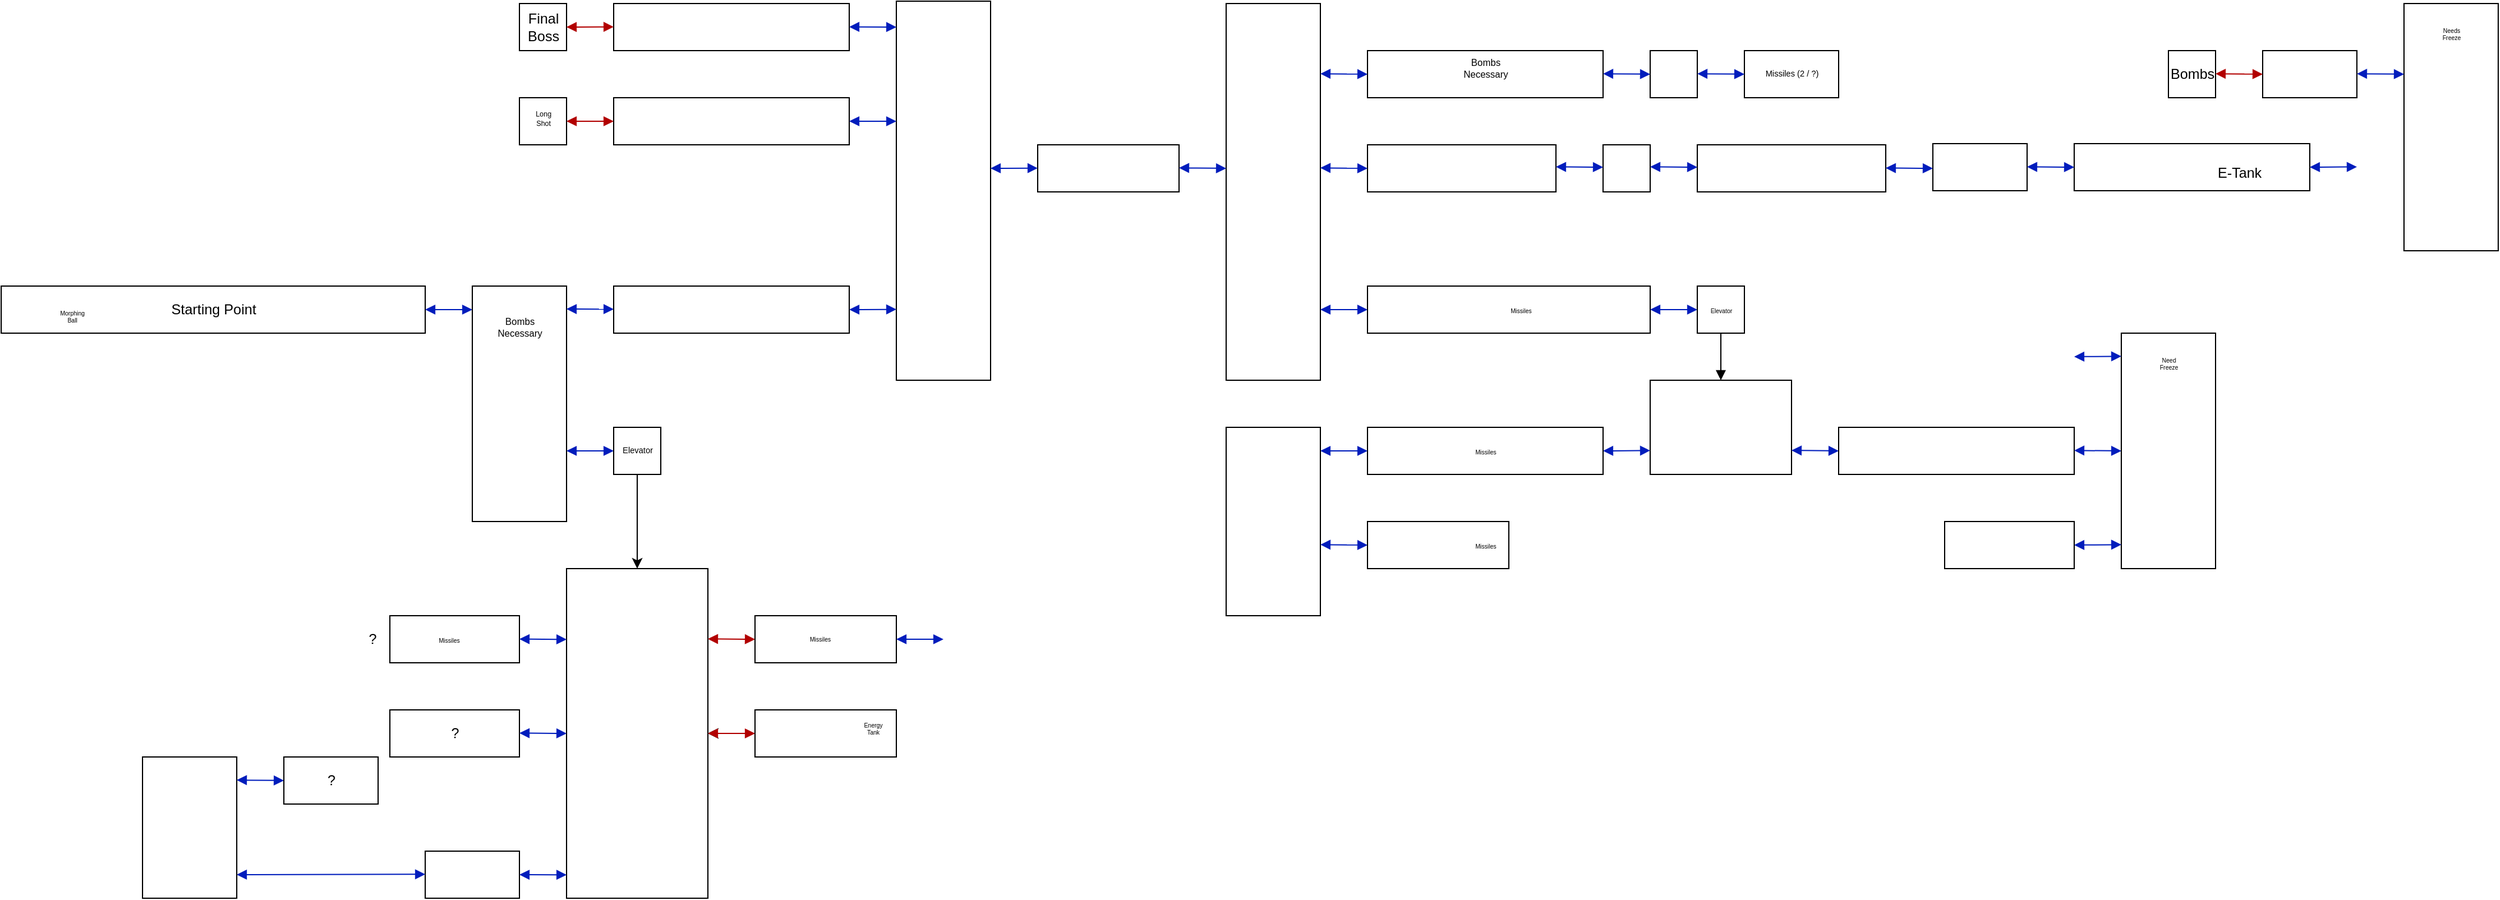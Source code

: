 <mxfile version="20.3.2" type="github">
  <diagram id="FSRKXp5SrvSa2qCFVjRG" name="Metroid">
    <mxGraphModel dx="434" dy="246" grid="1" gridSize="10" guides="1" tooltips="1" connect="1" arrows="1" fold="1" page="1" pageScale="1" pageWidth="850" pageHeight="1100" math="0" shadow="0">
      <root>
        <mxCell id="0" />
        <mxCell id="1" parent="0" />
        <mxCell id="ykDgBymT8O5fsXE6vLRA-67" value="" style="rounded=0;whiteSpace=wrap;html=1;align=left;" parent="1" vertex="1">
          <mxGeometry x="80" y="280" width="360" height="40" as="geometry" />
        </mxCell>
        <mxCell id="ykDgBymT8O5fsXE6vLRA-70" value="Starting Point" style="text;html=1;align=center;verticalAlign=middle;resizable=0;points=[];autosize=1;strokeColor=none;fillColor=none;" parent="1" vertex="1">
          <mxGeometry x="210" y="285" width="100" height="30" as="geometry" />
        </mxCell>
        <mxCell id="ykDgBymT8O5fsXE6vLRA-74" value="" style="endArrow=block;startArrow=block;endFill=1;startFill=1;html=1;rounded=0;jumpSize=6;fillColor=#0050ef;strokeColor=#001DBC;" parent="1" edge="1">
          <mxGeometry width="160" relative="1" as="geometry">
            <mxPoint x="440" y="300" as="sourcePoint" />
            <mxPoint x="480" y="300" as="targetPoint" />
          </mxGeometry>
        </mxCell>
        <mxCell id="ykDgBymT8O5fsXE6vLRA-82" value="" style="rounded=0;whiteSpace=wrap;html=1;" parent="1" vertex="1">
          <mxGeometry x="480" y="280" width="80" height="200" as="geometry" />
        </mxCell>
        <mxCell id="ykDgBymT8O5fsXE6vLRA-83" value="" style="endArrow=block;startArrow=block;endFill=1;startFill=1;html=1;rounded=0;jumpSize=6;fillColor=#0050ef;strokeColor=#001DBC;" parent="1" target="ykDgBymT8O5fsXE6vLRA-84" edge="1">
          <mxGeometry width="160" relative="1" as="geometry">
            <mxPoint x="560" y="299.5" as="sourcePoint" />
            <mxPoint x="580" y="300" as="targetPoint" />
          </mxGeometry>
        </mxCell>
        <mxCell id="ykDgBymT8O5fsXE6vLRA-84" value="" style="html=1;" parent="1" vertex="1">
          <mxGeometry x="600" y="280" width="200" height="40" as="geometry" />
        </mxCell>
        <mxCell id="ykDgBymT8O5fsXE6vLRA-86" value="" style="html=1;" parent="1" vertex="1">
          <mxGeometry x="840" y="38" width="80" height="322" as="geometry" />
        </mxCell>
        <mxCell id="ykDgBymT8O5fsXE6vLRA-91" value="" style="html=1;" parent="1" vertex="1">
          <mxGeometry x="600" y="40" width="200" height="40" as="geometry" />
        </mxCell>
        <mxCell id="ykDgBymT8O5fsXE6vLRA-93" value="" style="html=1;" parent="1" vertex="1">
          <mxGeometry x="600" y="120" width="200" height="40" as="geometry" />
        </mxCell>
        <mxCell id="ykDgBymT8O5fsXE6vLRA-95" value="" style="html=1;" parent="1" vertex="1">
          <mxGeometry x="960" y="160" width="120" height="40" as="geometry" />
        </mxCell>
        <mxCell id="ykDgBymT8O5fsXE6vLRA-97" value="" style="html=1;" parent="1" vertex="1">
          <mxGeometry x="1120" y="40" width="80" height="320" as="geometry" />
        </mxCell>
        <mxCell id="ykDgBymT8O5fsXE6vLRA-99" value="" style="endArrow=block;startArrow=block;endFill=1;startFill=1;html=1;rounded=0;jumpSize=6;fillColor=#0050ef;strokeColor=#001DBC;entryX=0;entryY=0.5;entryDx=0;entryDy=0;" parent="1" target="ykDgBymT8O5fsXE6vLRA-100" edge="1">
          <mxGeometry width="160" relative="1" as="geometry">
            <mxPoint x="1200" y="300" as="sourcePoint" />
            <mxPoint x="1220" y="300" as="targetPoint" />
          </mxGeometry>
        </mxCell>
        <mxCell id="ykDgBymT8O5fsXE6vLRA-100" value="" style="html=1;" parent="1" vertex="1">
          <mxGeometry x="1240" y="280" width="240" height="40" as="geometry" />
        </mxCell>
        <mxCell id="ykDgBymT8O5fsXE6vLRA-101" value="Missiles" style="text;html=1;align=center;verticalAlign=middle;resizable=0;points=[];autosize=1;strokeColor=none;fillColor=none;fontSize=5;" parent="1" vertex="1">
          <mxGeometry x="1350" y="290" width="40" height="20" as="geometry" />
        </mxCell>
        <mxCell id="ykDgBymT8O5fsXE6vLRA-108" value="" style="html=1;" parent="1" vertex="1">
          <mxGeometry x="1240" y="80" width="200" height="40" as="geometry" />
        </mxCell>
        <mxCell id="ykDgBymT8O5fsXE6vLRA-109" value="Bombs &lt;br style=&quot;font-size: 8px;&quot;&gt;Necessary" style="text;html=1;align=center;verticalAlign=middle;resizable=0;points=[];autosize=1;strokeColor=none;fillColor=none;fontSize=8;" parent="1" vertex="1">
          <mxGeometry x="1310" y="80" width="60" height="30" as="geometry" />
        </mxCell>
        <mxCell id="ykDgBymT8O5fsXE6vLRA-110" value="" style="html=1;fontSize=8;" parent="1" vertex="1">
          <mxGeometry x="1240" y="160" width="160" height="40" as="geometry" />
        </mxCell>
        <mxCell id="ykDgBymT8O5fsXE6vLRA-112" value="" style="html=1;fontSize=8;" parent="1" vertex="1">
          <mxGeometry x="1440" y="160" width="40" height="40" as="geometry" />
        </mxCell>
        <mxCell id="ykDgBymT8O5fsXE6vLRA-115" value="" style="html=1;fontSize=8;" parent="1" vertex="1">
          <mxGeometry x="1520" y="160" width="160" height="40" as="geometry" />
        </mxCell>
        <mxCell id="ykDgBymT8O5fsXE6vLRA-117" value="" style="html=1;fontSize=8;" parent="1" vertex="1">
          <mxGeometry x="520" y="120" width="40" height="40" as="geometry" />
        </mxCell>
        <mxCell id="ykDgBymT8O5fsXE6vLRA-118" value="Long&lt;br style=&quot;font-size: 6px;&quot;&gt;Shot" style="text;html=1;align=center;verticalAlign=middle;resizable=0;points=[];autosize=1;strokeColor=none;fillColor=none;fontSize=6;" parent="1" vertex="1">
          <mxGeometry x="520" y="123" width="40" height="30" as="geometry" />
        </mxCell>
        <mxCell id="pubjrbatSM35sfyGwnmm-1" value="Bombs &lt;br style=&quot;font-size: 8px;&quot;&gt;Necessary" style="text;html=1;align=center;verticalAlign=middle;resizable=0;points=[];autosize=1;strokeColor=none;fillColor=none;fontSize=8;" parent="1" vertex="1">
          <mxGeometry x="490" y="300" width="60" height="30" as="geometry" />
        </mxCell>
        <mxCell id="pubjrbatSM35sfyGwnmm-3" value="" style="html=1;" parent="1" vertex="1">
          <mxGeometry x="1720" y="159" width="80" height="40" as="geometry" />
        </mxCell>
        <mxCell id="pubjrbatSM35sfyGwnmm-5" value="" style="html=1;" parent="1" vertex="1">
          <mxGeometry x="1840" y="159" width="200" height="40" as="geometry" />
        </mxCell>
        <mxCell id="pubjrbatSM35sfyGwnmm-6" value="Final &lt;br&gt;Boss" style="html=1;absoluteArcSize=0;" parent="1" vertex="1">
          <mxGeometry x="520" y="40" width="40" height="40" as="geometry" />
        </mxCell>
        <mxCell id="pubjrbatSM35sfyGwnmm-7" value="E-Tank" style="text;html=1;align=center;verticalAlign=middle;resizable=0;points=[];autosize=1;strokeColor=none;fillColor=none;" parent="1" vertex="1">
          <mxGeometry x="1950" y="169" width="60" height="30" as="geometry" />
        </mxCell>
        <mxCell id="pubjrbatSM35sfyGwnmm-10" value="" style="html=1;" parent="1" vertex="1">
          <mxGeometry x="2120" y="40" width="80" height="210" as="geometry" />
        </mxCell>
        <mxCell id="pubjrbatSM35sfyGwnmm-13" value="" style="html=1;" parent="1" vertex="1">
          <mxGeometry x="2000" y="80" width="80" height="40" as="geometry" />
        </mxCell>
        <mxCell id="pubjrbatSM35sfyGwnmm-14" value="Bombs" style="html=1;" parent="1" vertex="1">
          <mxGeometry x="1920" y="80" width="40" height="40" as="geometry" />
        </mxCell>
        <mxCell id="pubjrbatSM35sfyGwnmm-18" value="" style="html=1;fontSize=7;" parent="1" vertex="1">
          <mxGeometry x="1480" y="80" width="40" height="40" as="geometry" />
        </mxCell>
        <mxCell id="pubjrbatSM35sfyGwnmm-22" value="Missiles (2 / ?)" style="html=1;fontSize=7;" parent="1" vertex="1">
          <mxGeometry x="1560" y="80" width="80" height="40" as="geometry" />
        </mxCell>
        <mxCell id="pubjrbatSM35sfyGwnmm-23" value="" style="endArrow=block;startArrow=block;endFill=1;startFill=1;html=1;rounded=0;fontSize=7;fillColor=#0050ef;strokeColor=#001DBC;entryX=0;entryY=0.5;entryDx=0;entryDy=0;exitX=1;exitY=0.7;exitDx=0;exitDy=0;exitPerimeter=0;" parent="1" source="ykDgBymT8O5fsXE6vLRA-82" target="pubjrbatSM35sfyGwnmm-24" edge="1">
          <mxGeometry width="160" relative="1" as="geometry">
            <mxPoint x="580" y="420" as="sourcePoint" />
            <mxPoint x="580" y="420" as="targetPoint" />
          </mxGeometry>
        </mxCell>
        <mxCell id="pubjrbatSM35sfyGwnmm-24" value="Elevator" style="html=1;fontSize=7;" parent="1" vertex="1">
          <mxGeometry x="600" y="400" width="40" height="40" as="geometry" />
        </mxCell>
        <mxCell id="pubjrbatSM35sfyGwnmm-27" value="" style="edgeStyle=orthogonalEdgeStyle;rounded=0;jumpSize=6;orthogonalLoop=1;jettySize=auto;html=1;exitX=0.5;exitY=1;exitDx=0;exitDy=0;entryX=0.5;entryY=0;entryDx=0;entryDy=0;" parent="1" source="pubjrbatSM35sfyGwnmm-24" target="pubjrbatSM35sfyGwnmm-28" edge="1">
          <mxGeometry relative="1" as="geometry">
            <mxPoint x="609.6" y="510" as="sourcePoint" />
            <mxPoint x="609.6" y="530" as="targetPoint" />
          </mxGeometry>
        </mxCell>
        <mxCell id="pubjrbatSM35sfyGwnmm-28" value="" style="html=1;fontSize=7;" parent="1" vertex="1">
          <mxGeometry x="560" y="520" width="120" height="280" as="geometry" />
        </mxCell>
        <mxCell id="pubjrbatSM35sfyGwnmm-30" value="" style="endArrow=block;startArrow=block;endFill=1;startFill=1;html=1;rounded=0;fontSize=7;fillColor=#e51400;strokeColor=#B20000;entryX=0;entryY=0.5;entryDx=0;entryDy=0;" parent="1" target="sY0v4tnTx304ZdgRRmDI-1" edge="1">
          <mxGeometry width="160" relative="1" as="geometry">
            <mxPoint x="680" y="579.71" as="sourcePoint" />
            <mxPoint x="710" y="580" as="targetPoint" />
          </mxGeometry>
        </mxCell>
        <mxCell id="pubjrbatSM35sfyGwnmm-31" value="" style="html=1;fontSize=7;" parent="1" vertex="1">
          <mxGeometry x="410" y="560" width="110" height="40" as="geometry" />
        </mxCell>
        <mxCell id="pubjrbatSM35sfyGwnmm-32" value="Missiles" style="text;html=1;align=center;verticalAlign=middle;resizable=0;points=[];autosize=1;strokeColor=none;fillColor=none;fontSize=5;" parent="1" vertex="1">
          <mxGeometry x="440" y="570" width="40" height="20" as="geometry" />
        </mxCell>
        <mxCell id="sY0v4tnTx304ZdgRRmDI-1" value="" style="html=1;" parent="1" vertex="1">
          <mxGeometry x="720" y="560" width="120" height="40" as="geometry" />
        </mxCell>
        <mxCell id="sY0v4tnTx304ZdgRRmDI-2" value="&lt;font style=&quot;font-size: 5px;&quot;&gt;Missiles&lt;/font&gt;" style="text;html=1;align=center;verticalAlign=middle;resizable=0;points=[];autosize=1;strokeColor=none;fillColor=none;fontSize=3;" parent="1" vertex="1">
          <mxGeometry x="755" y="570" width="40" height="20" as="geometry" />
        </mxCell>
        <mxCell id="ykDgBymT8O5fsXE6vLRA-85" value="" style="endArrow=block;startArrow=block;endFill=1;startFill=1;html=1;rounded=0;jumpSize=6;fillColor=#0050ef;strokeColor=#001DBC;entryX=0;entryY=0.813;entryDx=0;entryDy=0;entryPerimeter=0;" parent="1" source="ykDgBymT8O5fsXE6vLRA-84" target="ykDgBymT8O5fsXE6vLRA-86" edge="1">
          <mxGeometry width="160" relative="1" as="geometry">
            <mxPoint x="800" y="299.64" as="sourcePoint" />
            <mxPoint x="820" y="240" as="targetPoint" />
            <Array as="points">
              <mxPoint x="810" y="300" />
            </Array>
          </mxGeometry>
        </mxCell>
        <mxCell id="sY0v4tnTx304ZdgRRmDI-6" value="" style="endArrow=block;startArrow=block;endFill=1;startFill=1;html=1;rounded=0;fontSize=5;fillColor=#e51400;strokeColor=#B20000;" parent="1" edge="1">
          <mxGeometry width="160" relative="1" as="geometry">
            <mxPoint x="560" y="140" as="sourcePoint" />
            <mxPoint x="600" y="140" as="targetPoint" />
          </mxGeometry>
        </mxCell>
        <mxCell id="sY0v4tnTx304ZdgRRmDI-7" value="" style="endArrow=block;startArrow=block;endFill=1;startFill=1;html=1;rounded=0;fontSize=5;fillColor=#0050ef;strokeColor=#001DBC;" parent="1" edge="1">
          <mxGeometry width="160" relative="1" as="geometry">
            <mxPoint x="920" y="180" as="sourcePoint" />
            <mxPoint x="960" y="179.83" as="targetPoint" />
          </mxGeometry>
        </mxCell>
        <mxCell id="sY0v4tnTx304ZdgRRmDI-8" value="" style="endArrow=block;startArrow=block;endFill=1;startFill=1;html=1;rounded=0;fontSize=5;fillColor=#0050ef;strokeColor=#001DBC;" parent="1" edge="1">
          <mxGeometry width="160" relative="1" as="geometry">
            <mxPoint x="800" y="140" as="sourcePoint" />
            <mxPoint x="840" y="140" as="targetPoint" />
          </mxGeometry>
        </mxCell>
        <mxCell id="sY0v4tnTx304ZdgRRmDI-10" value="" style="endArrow=block;startArrow=block;endFill=1;startFill=1;html=1;rounded=0;fontSize=5;fillColor=#0050ef;strokeColor=#001DBC;" parent="1" edge="1">
          <mxGeometry width="160" relative="1" as="geometry">
            <mxPoint x="800" y="59.83" as="sourcePoint" />
            <mxPoint x="840" y="60" as="targetPoint" />
          </mxGeometry>
        </mxCell>
        <mxCell id="sY0v4tnTx304ZdgRRmDI-12" value="" style="endArrow=block;startArrow=block;endFill=1;startFill=1;html=1;rounded=0;fontSize=5;fillColor=#e51400;strokeColor=#B20000;exitX=1;exitY=0.5;exitDx=0;exitDy=0;" parent="1" source="pubjrbatSM35sfyGwnmm-6" edge="1">
          <mxGeometry width="160" relative="1" as="geometry">
            <mxPoint x="520" y="60" as="sourcePoint" />
            <mxPoint x="600" y="59.83" as="targetPoint" />
          </mxGeometry>
        </mxCell>
        <mxCell id="sY0v4tnTx304ZdgRRmDI-14" value="" style="endArrow=block;startArrow=block;endFill=1;startFill=1;html=1;rounded=0;fontSize=5;fillColor=#0050ef;strokeColor=#001DBC;" parent="1" edge="1">
          <mxGeometry width="160" relative="1" as="geometry">
            <mxPoint x="520" y="579.83" as="sourcePoint" />
            <mxPoint x="560" y="580.17" as="targetPoint" />
          </mxGeometry>
        </mxCell>
        <mxCell id="sY0v4tnTx304ZdgRRmDI-17" value="" style="html=1;fontSize=10;" parent="1" vertex="1">
          <mxGeometry x="410" y="640" width="110" height="40" as="geometry" />
        </mxCell>
        <mxCell id="sY0v4tnTx304ZdgRRmDI-18" value="" style="endArrow=block;startArrow=block;endFill=1;startFill=1;html=1;rounded=0;fontSize=10;fillColor=#0050ef;strokeColor=#001DBC;" parent="1" edge="1">
          <mxGeometry width="160" relative="1" as="geometry">
            <mxPoint x="520" y="659.71" as="sourcePoint" />
            <mxPoint x="560" y="660" as="targetPoint" />
          </mxGeometry>
        </mxCell>
        <mxCell id="sY0v4tnTx304ZdgRRmDI-21" value="" style="edgeStyle=none;rounded=0;orthogonalLoop=1;jettySize=auto;html=1;fontSize=10;" parent="1" source="sY0v4tnTx304ZdgRRmDI-19" target="pubjrbatSM35sfyGwnmm-28" edge="1">
          <mxGeometry relative="1" as="geometry" />
        </mxCell>
        <mxCell id="sY0v4tnTx304ZdgRRmDI-19" value="" style="html=1;fontSize=10;" parent="1" vertex="1">
          <mxGeometry x="720" y="640" width="120" height="40" as="geometry" />
        </mxCell>
        <mxCell id="sY0v4tnTx304ZdgRRmDI-20" value="" style="endArrow=block;startArrow=block;endFill=1;startFill=1;html=1;rounded=0;fontSize=10;fillColor=#e51400;strokeColor=#B20000;" parent="1" edge="1">
          <mxGeometry width="160" relative="1" as="geometry">
            <mxPoint x="680" y="660" as="sourcePoint" />
            <mxPoint x="720" y="660" as="targetPoint" />
          </mxGeometry>
        </mxCell>
        <mxCell id="sY0v4tnTx304ZdgRRmDI-22" value="Energy&lt;br style=&quot;font-size: 5px;&quot;&gt;Tank" style="text;html=1;align=center;verticalAlign=middle;resizable=0;points=[];autosize=1;strokeColor=none;fillColor=none;fontSize=5;" parent="1" vertex="1">
          <mxGeometry x="800" y="640" width="40" height="30" as="geometry" />
        </mxCell>
        <mxCell id="sY0v4tnTx304ZdgRRmDI-24" value="" style="html=1;fontSize=5;" parent="1" vertex="1">
          <mxGeometry x="440" y="760" width="80" height="40" as="geometry" />
        </mxCell>
        <mxCell id="sY0v4tnTx304ZdgRRmDI-26" value="" style="endArrow=block;startArrow=block;endFill=1;startFill=1;html=1;rounded=0;fontSize=5;fillColor=#0050ef;strokeColor=#001DBC;" parent="1" edge="1">
          <mxGeometry width="160" relative="1" as="geometry">
            <mxPoint x="520" y="780" as="sourcePoint" />
            <mxPoint x="560" y="780.14" as="targetPoint" />
          </mxGeometry>
        </mxCell>
        <mxCell id="sY0v4tnTx304ZdgRRmDI-27" value="" style="endArrow=block;startArrow=block;endFill=1;startFill=1;html=1;rounded=0;fontSize=5;fillColor=#0050ef;strokeColor=#001DBC;exitX=1;exitY=0.833;exitDx=0;exitDy=0;exitPerimeter=0;" parent="1" source="ePbxnIUEoKC8PJjRoNOl-2" edge="1">
          <mxGeometry width="160" relative="1" as="geometry">
            <mxPoint x="400" y="779.79" as="sourcePoint" />
            <mxPoint x="440" y="779.62" as="targetPoint" />
          </mxGeometry>
        </mxCell>
        <mxCell id="sY0v4tnTx304ZdgRRmDI-28" value="" style="endArrow=block;startArrow=block;endFill=1;startFill=1;html=1;rounded=0;fontSize=5;fillColor=#0050ef;strokeColor=#001DBC;" parent="1" edge="1">
          <mxGeometry width="160" relative="1" as="geometry">
            <mxPoint x="1080" y="179.62" as="sourcePoint" />
            <mxPoint x="1120" y="180" as="targetPoint" />
          </mxGeometry>
        </mxCell>
        <mxCell id="sY0v4tnTx304ZdgRRmDI-29" value="" style="endArrow=block;startArrow=block;endFill=1;startFill=1;html=1;rounded=0;fontSize=5;fillColor=#0050ef;strokeColor=#001DBC;" parent="1" edge="1">
          <mxGeometry width="160" relative="1" as="geometry">
            <mxPoint x="1200" y="179.62" as="sourcePoint" />
            <mxPoint x="1240" y="180" as="targetPoint" />
          </mxGeometry>
        </mxCell>
        <mxCell id="sY0v4tnTx304ZdgRRmDI-30" value="" style="endArrow=block;startArrow=block;endFill=1;startFill=1;html=1;rounded=0;fontSize=5;fillColor=#0050ef;strokeColor=#001DBC;" parent="1" edge="1">
          <mxGeometry width="160" relative="1" as="geometry">
            <mxPoint x="1480" y="300" as="sourcePoint" />
            <mxPoint x="1520" y="300" as="targetPoint" />
          </mxGeometry>
        </mxCell>
        <mxCell id="sY0v4tnTx304ZdgRRmDI-31" value="" style="html=1;fontSize=5;" parent="1" vertex="1">
          <mxGeometry x="1520" y="280" width="40" height="40" as="geometry" />
        </mxCell>
        <mxCell id="sY0v4tnTx304ZdgRRmDI-32" value="Elevator" style="text;html=1;align=center;verticalAlign=middle;resizable=0;points=[];autosize=1;strokeColor=none;fillColor=none;fontSize=5;" parent="1" vertex="1">
          <mxGeometry x="1520" y="290" width="40" height="20" as="geometry" />
        </mxCell>
        <mxCell id="sY0v4tnTx304ZdgRRmDI-34" value="" style="endArrow=block;endFill=1;html=1;edgeStyle=orthogonalEdgeStyle;align=left;verticalAlign=top;rounded=0;fontSize=5;" parent="1" edge="1">
          <mxGeometry x="-1" relative="1" as="geometry">
            <mxPoint x="1540" y="320" as="sourcePoint" />
            <mxPoint x="1540" y="360" as="targetPoint" />
            <Array as="points">
              <mxPoint x="1540" y="360" />
              <mxPoint x="1540" y="360" />
            </Array>
          </mxGeometry>
        </mxCell>
        <mxCell id="sY0v4tnTx304ZdgRRmDI-36" value="" style="html=1;fontSize=5;" parent="1" vertex="1">
          <mxGeometry x="1480" y="360" width="120" height="80" as="geometry" />
        </mxCell>
        <mxCell id="sY0v4tnTx304ZdgRRmDI-37" value="" style="endArrow=block;startArrow=block;endFill=1;startFill=1;html=1;rounded=0;fontSize=5;fillColor=#0050ef;strokeColor=#001DBC;" parent="1" edge="1">
          <mxGeometry width="160" relative="1" as="geometry">
            <mxPoint x="1440" y="420" as="sourcePoint" />
            <mxPoint x="1480" y="419.73" as="targetPoint" />
          </mxGeometry>
        </mxCell>
        <mxCell id="sY0v4tnTx304ZdgRRmDI-38" value="" style="endArrow=block;startArrow=block;endFill=1;startFill=1;html=1;rounded=0;fontSize=5;fillColor=#0050ef;strokeColor=#001DBC;" parent="1" edge="1">
          <mxGeometry width="160" relative="1" as="geometry">
            <mxPoint x="1600" y="419.6" as="sourcePoint" />
            <mxPoint x="1640" y="420" as="targetPoint" />
          </mxGeometry>
        </mxCell>
        <mxCell id="sY0v4tnTx304ZdgRRmDI-39" value="" style="html=1;fontSize=5;" parent="1" vertex="1">
          <mxGeometry x="1240" y="400" width="200" height="40" as="geometry" />
        </mxCell>
        <mxCell id="sY0v4tnTx304ZdgRRmDI-40" value="Missiles" style="text;html=1;align=center;verticalAlign=middle;resizable=0;points=[];autosize=1;strokeColor=none;fillColor=none;fontSize=5;" parent="1" vertex="1">
          <mxGeometry x="1320" y="410" width="40" height="20" as="geometry" />
        </mxCell>
        <mxCell id="sY0v4tnTx304ZdgRRmDI-43" value="" style="endArrow=block;startArrow=block;endFill=1;startFill=1;html=1;rounded=0;fontSize=5;entryX=0;entryY=0.5;entryDx=0;entryDy=0;fillColor=#0050ef;strokeColor=#001DBC;" parent="1" target="sY0v4tnTx304ZdgRRmDI-39" edge="1">
          <mxGeometry width="160" relative="1" as="geometry">
            <mxPoint x="1200" y="420" as="sourcePoint" />
            <mxPoint x="1182.222" y="440" as="targetPoint" />
          </mxGeometry>
        </mxCell>
        <mxCell id="sY0v4tnTx304ZdgRRmDI-45" value="" style="html=1;fontSize=5;" parent="1" vertex="1">
          <mxGeometry x="1120" y="400" width="80" height="160" as="geometry" />
        </mxCell>
        <mxCell id="sY0v4tnTx304ZdgRRmDI-46" value="" style="endArrow=block;startArrow=block;endFill=1;startFill=1;html=1;rounded=0;fontSize=5;fillColor=#0050ef;strokeColor=#001DBC;" parent="1" edge="1">
          <mxGeometry width="160" relative="1" as="geometry">
            <mxPoint x="1200" y="499.67" as="sourcePoint" />
            <mxPoint x="1240" y="500" as="targetPoint" />
          </mxGeometry>
        </mxCell>
        <mxCell id="sY0v4tnTx304ZdgRRmDI-47" value="" style="html=1;fontSize=5;" parent="1" vertex="1">
          <mxGeometry x="1240" y="480" width="120" height="40" as="geometry" />
        </mxCell>
        <mxCell id="sY0v4tnTx304ZdgRRmDI-48" value="Missiles" style="text;html=1;align=center;verticalAlign=middle;resizable=0;points=[];autosize=1;strokeColor=none;fillColor=none;fontSize=5;" parent="1" vertex="1">
          <mxGeometry x="1320" y="490" width="40" height="20" as="geometry" />
        </mxCell>
        <mxCell id="sY0v4tnTx304ZdgRRmDI-49" value="" style="html=1;fontSize=5;" parent="1" vertex="1">
          <mxGeometry x="1640" y="400" width="200" height="40" as="geometry" />
        </mxCell>
        <mxCell id="sY0v4tnTx304ZdgRRmDI-50" value="" style="endArrow=block;startArrow=block;endFill=1;startFill=1;html=1;rounded=0;fontSize=5;fillColor=#0050ef;strokeColor=#001DBC;" parent="1" edge="1">
          <mxGeometry width="160" relative="1" as="geometry">
            <mxPoint x="1840" y="419.67" as="sourcePoint" />
            <mxPoint x="1880" y="420" as="targetPoint" />
          </mxGeometry>
        </mxCell>
        <mxCell id="sY0v4tnTx304ZdgRRmDI-51" value="" style="html=1;fontSize=5;" parent="1" vertex="1">
          <mxGeometry x="1880" y="320" width="80" height="200" as="geometry" />
        </mxCell>
        <mxCell id="sY0v4tnTx304ZdgRRmDI-52" value="" style="endArrow=block;startArrow=block;endFill=1;startFill=1;html=1;rounded=0;fontSize=5;fillColor=#0050ef;strokeColor=#001DBC;" parent="1" edge="1">
          <mxGeometry width="160" relative="1" as="geometry">
            <mxPoint x="1840" y="500" as="sourcePoint" />
            <mxPoint x="1880" y="499.67" as="targetPoint" />
          </mxGeometry>
        </mxCell>
        <mxCell id="sY0v4tnTx304ZdgRRmDI-53" value="" style="html=1;fontSize=5;" parent="1" vertex="1">
          <mxGeometry x="1730" y="480" width="110" height="40" as="geometry" />
        </mxCell>
        <mxCell id="sY0v4tnTx304ZdgRRmDI-56" value="Need&lt;br&gt;Freeze" style="text;html=1;align=center;verticalAlign=middle;resizable=0;points=[];autosize=1;strokeColor=none;fillColor=none;fontSize=5;" parent="1" vertex="1">
          <mxGeometry x="1900" y="330" width="40" height="30" as="geometry" />
        </mxCell>
        <mxCell id="sY0v4tnTx304ZdgRRmDI-57" value="" style="endArrow=block;startArrow=block;endFill=1;startFill=1;html=1;rounded=0;fontSize=5;fillColor=#0050ef;strokeColor=#001DBC;" parent="1" edge="1">
          <mxGeometry width="160" relative="1" as="geometry">
            <mxPoint x="1840" y="340" as="sourcePoint" />
            <mxPoint x="1880" y="339.67" as="targetPoint" />
          </mxGeometry>
        </mxCell>
        <mxCell id="sY0v4tnTx304ZdgRRmDI-58" value="Morphing&lt;br&gt;Ball" style="text;html=1;align=center;verticalAlign=middle;resizable=0;points=[];autosize=1;strokeColor=none;fillColor=none;fontSize=5;" parent="1" vertex="1">
          <mxGeometry x="120" y="290" width="40" height="30" as="geometry" />
        </mxCell>
        <mxCell id="sY0v4tnTx304ZdgRRmDI-60" value="" style="endArrow=block;startArrow=block;endFill=1;startFill=1;html=1;rounded=0;fontSize=5;fillColor=#0050ef;strokeColor=#001DBC;" parent="1" edge="1">
          <mxGeometry width="160" relative="1" as="geometry">
            <mxPoint x="1200" y="99.66" as="sourcePoint" />
            <mxPoint x="1240" y="100" as="targetPoint" />
          </mxGeometry>
        </mxCell>
        <mxCell id="sY0v4tnTx304ZdgRRmDI-61" value="" style="endArrow=block;startArrow=block;endFill=1;startFill=1;html=1;rounded=0;fontSize=5;fillColor=#0050ef;strokeColor=#001DBC;" parent="1" edge="1">
          <mxGeometry width="160" relative="1" as="geometry">
            <mxPoint x="1440" y="99.66" as="sourcePoint" />
            <mxPoint x="1480" y="100" as="targetPoint" />
          </mxGeometry>
        </mxCell>
        <mxCell id="sY0v4tnTx304ZdgRRmDI-62" value="" style="endArrow=block;startArrow=block;endFill=1;startFill=1;html=1;rounded=0;fontSize=5;fillColor=#0050ef;strokeColor=#001DBC;" parent="1" edge="1">
          <mxGeometry width="160" relative="1" as="geometry">
            <mxPoint x="1520" y="99.66" as="sourcePoint" />
            <mxPoint x="1560" y="100" as="targetPoint" />
          </mxGeometry>
        </mxCell>
        <mxCell id="sY0v4tnTx304ZdgRRmDI-63" value="" style="endArrow=block;startArrow=block;endFill=1;startFill=1;html=1;rounded=0;fontSize=5;entryX=0;entryY=0.5;entryDx=0;entryDy=0;fillColor=#e51400;strokeColor=#B20000;" parent="1" target="pubjrbatSM35sfyGwnmm-13" edge="1">
          <mxGeometry width="160" relative="1" as="geometry">
            <mxPoint x="1960" y="99.66" as="sourcePoint" />
            <mxPoint x="2120" y="99.66" as="targetPoint" />
          </mxGeometry>
        </mxCell>
        <mxCell id="sY0v4tnTx304ZdgRRmDI-65" value="" style="endArrow=block;startArrow=block;endFill=1;startFill=1;html=1;rounded=0;fontSize=5;fillColor=#0050ef;strokeColor=#001DBC;" parent="1" edge="1">
          <mxGeometry width="160" relative="1" as="geometry">
            <mxPoint x="2080" y="99.66" as="sourcePoint" />
            <mxPoint x="2120" y="100" as="targetPoint" />
          </mxGeometry>
        </mxCell>
        <mxCell id="sY0v4tnTx304ZdgRRmDI-67" value="Needs&lt;br&gt;Freeze" style="text;html=1;align=center;verticalAlign=middle;resizable=0;points=[];autosize=1;strokeColor=none;fillColor=none;fontSize=5;" parent="1" vertex="1">
          <mxGeometry x="2140" y="50" width="40" height="30" as="geometry" />
        </mxCell>
        <mxCell id="sY0v4tnTx304ZdgRRmDI-68" value="" style="endArrow=block;startArrow=block;endFill=1;startFill=1;html=1;rounded=0;fontSize=5;fillColor=#0050ef;strokeColor=#001DBC;" parent="1" edge="1">
          <mxGeometry width="160" relative="1" as="geometry">
            <mxPoint x="1480" y="178.75" as="sourcePoint" />
            <mxPoint x="1520" y="179" as="targetPoint" />
          </mxGeometry>
        </mxCell>
        <mxCell id="sY0v4tnTx304ZdgRRmDI-70" value="" style="endArrow=block;startArrow=block;endFill=1;startFill=1;html=1;rounded=0;fontSize=5;fillColor=#0050ef;strokeColor=#001DBC;" parent="1" edge="1">
          <mxGeometry width="160" relative="1" as="geometry">
            <mxPoint x="1800" y="178.75" as="sourcePoint" />
            <mxPoint x="1840" y="179" as="targetPoint" />
            <Array as="points" />
          </mxGeometry>
        </mxCell>
        <mxCell id="sY0v4tnTx304ZdgRRmDI-71" value="" style="endArrow=block;startArrow=block;endFill=1;startFill=1;html=1;rounded=0;fontSize=5;fillColor=#0050ef;strokeColor=#001DBC;" parent="1" edge="1">
          <mxGeometry width="160" relative="1" as="geometry">
            <mxPoint x="1680" y="179.75" as="sourcePoint" />
            <mxPoint x="1720" y="180" as="targetPoint" />
          </mxGeometry>
        </mxCell>
        <mxCell id="sY0v4tnTx304ZdgRRmDI-74" value="" style="endArrow=block;startArrow=block;endFill=1;startFill=1;html=1;rounded=0;fontSize=5;exitX=1;exitY=0.5;exitDx=0;exitDy=0;fillColor=#0050ef;strokeColor=#001DBC;" parent="1" source="pubjrbatSM35sfyGwnmm-5" edge="1">
          <mxGeometry width="160" relative="1" as="geometry">
            <mxPoint x="1920" y="178.75" as="sourcePoint" />
            <mxPoint x="2080" y="178.75" as="targetPoint" />
          </mxGeometry>
        </mxCell>
        <mxCell id="ePbxnIUEoKC8PJjRoNOl-2" value="" style="html=1;" parent="1" vertex="1">
          <mxGeometry x="200" y="680" width="80" height="120" as="geometry" />
        </mxCell>
        <mxCell id="ePbxnIUEoKC8PJjRoNOl-5" value="" style="endArrow=block;startArrow=block;endFill=1;startFill=1;html=1;rounded=0;fillColor=#0050ef;strokeColor=#001DBC;" parent="1" edge="1">
          <mxGeometry width="160" relative="1" as="geometry">
            <mxPoint x="280" y="699.62" as="sourcePoint" />
            <mxPoint x="320" y="700" as="targetPoint" />
          </mxGeometry>
        </mxCell>
        <mxCell id="ePbxnIUEoKC8PJjRoNOl-6" value="" style="html=1;" parent="1" vertex="1">
          <mxGeometry x="320" y="680" width="80" height="40" as="geometry" />
        </mxCell>
        <mxCell id="ePbxnIUEoKC8PJjRoNOl-7" value="" style="endArrow=block;startArrow=block;endFill=1;startFill=1;html=1;rounded=0;fillColor=#0050ef;strokeColor=#001DBC;" parent="1" edge="1">
          <mxGeometry width="160" relative="1" as="geometry">
            <mxPoint x="840" y="580" as="sourcePoint" />
            <mxPoint x="880" y="580" as="targetPoint" />
          </mxGeometry>
        </mxCell>
        <mxCell id="ePbxnIUEoKC8PJjRoNOl-8" value="?" style="text;html=1;align=center;verticalAlign=middle;resizable=0;points=[];autosize=1;strokeColor=none;fillColor=none;" parent="1" vertex="1">
          <mxGeometry x="345" y="685" width="30" height="30" as="geometry" />
        </mxCell>
        <mxCell id="ePbxnIUEoKC8PJjRoNOl-9" value="?" style="text;html=1;align=center;verticalAlign=middle;resizable=0;points=[];autosize=1;strokeColor=none;fillColor=none;" parent="1" vertex="1">
          <mxGeometry x="450" y="645" width="30" height="30" as="geometry" />
        </mxCell>
        <mxCell id="ePbxnIUEoKC8PJjRoNOl-10" value="?" style="text;html=1;align=center;verticalAlign=middle;resizable=0;points=[];autosize=1;strokeColor=none;fillColor=none;" parent="1" vertex="1">
          <mxGeometry x="380" y="565" width="30" height="30" as="geometry" />
        </mxCell>
        <mxCell id="ps7H_G2EhNRGcOUuK5jO-1" value="" style="endArrow=block;startArrow=block;endFill=1;startFill=1;html=1;rounded=0;fillColor=#0050ef;strokeColor=#001DBC;" edge="1" parent="1">
          <mxGeometry width="160" relative="1" as="geometry">
            <mxPoint x="1400" y="178.75" as="sourcePoint" />
            <mxPoint x="1440" y="179" as="targetPoint" />
          </mxGeometry>
        </mxCell>
      </root>
    </mxGraphModel>
  </diagram>
</mxfile>
